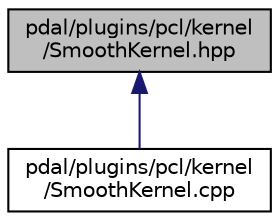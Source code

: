 digraph "pdal/plugins/pcl/kernel/SmoothKernel.hpp"
{
  edge [fontname="Helvetica",fontsize="10",labelfontname="Helvetica",labelfontsize="10"];
  node [fontname="Helvetica",fontsize="10",shape=record];
  Node1 [label="pdal/plugins/pcl/kernel\l/SmoothKernel.hpp",height=0.2,width=0.4,color="black", fillcolor="grey75", style="filled", fontcolor="black"];
  Node1 -> Node2 [dir="back",color="midnightblue",fontsize="10",style="solid",fontname="Helvetica"];
  Node2 [label="pdal/plugins/pcl/kernel\l/SmoothKernel.cpp",height=0.2,width=0.4,color="black", fillcolor="white", style="filled",URL="$SmoothKernel_8cpp.html"];
}
